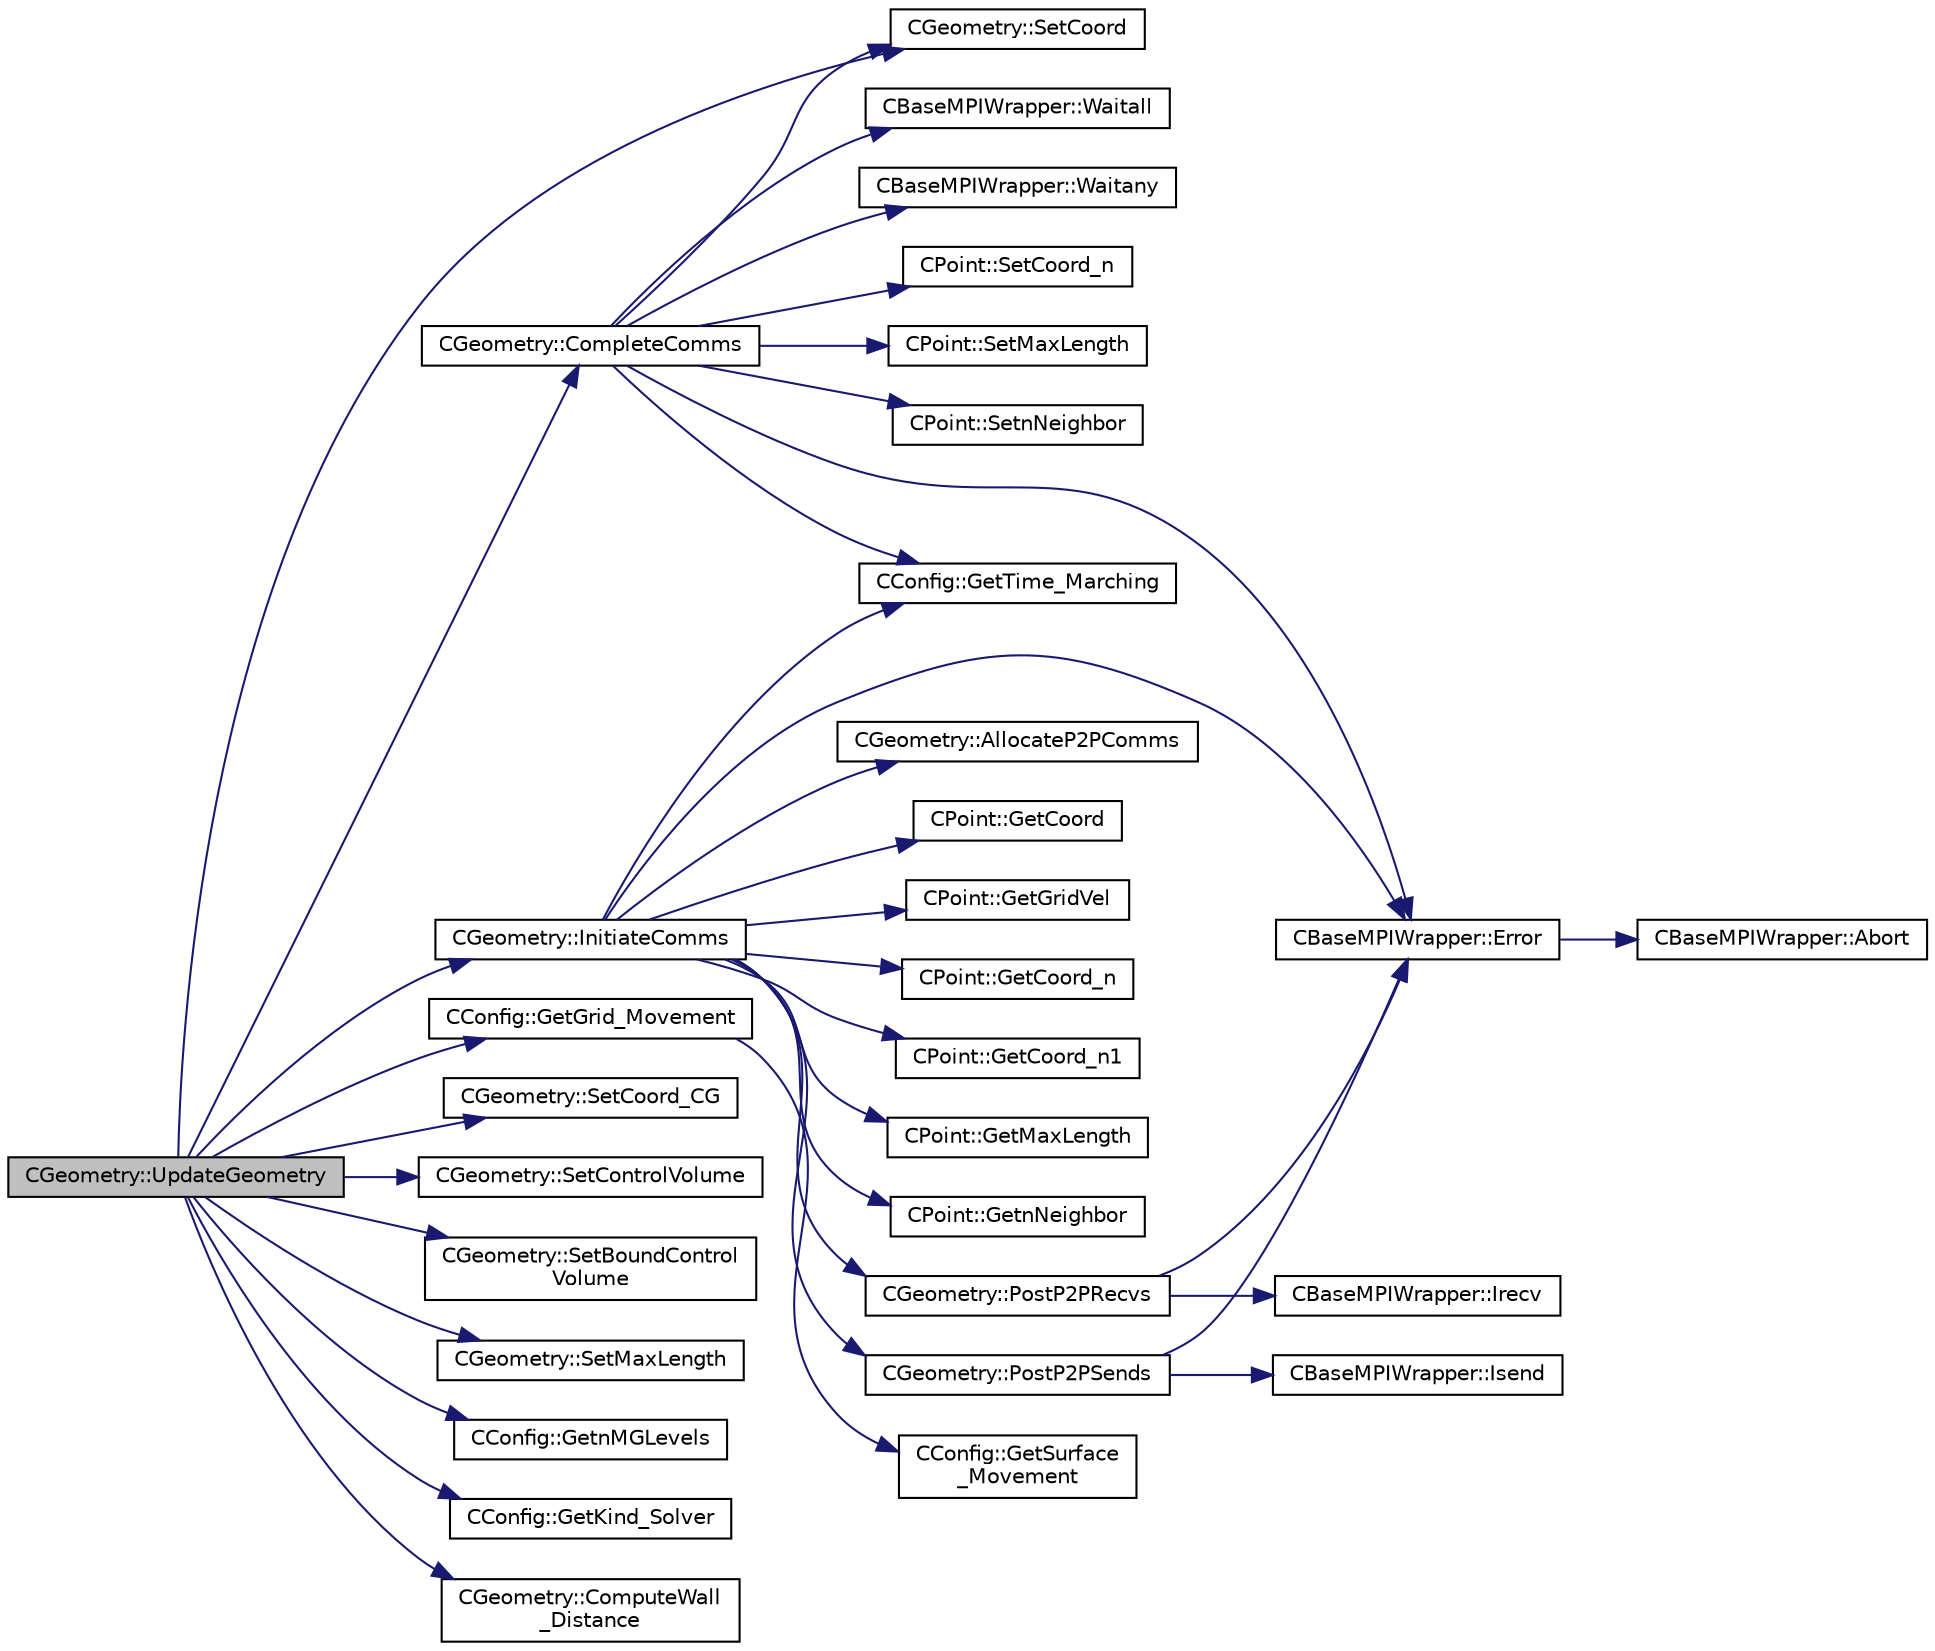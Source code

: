 digraph "CGeometry::UpdateGeometry"
{
  edge [fontname="Helvetica",fontsize="10",labelfontname="Helvetica",labelfontsize="10"];
  node [fontname="Helvetica",fontsize="10",shape=record];
  rankdir="LR";
  Node3012 [label="CGeometry::UpdateGeometry",height=0.2,width=0.4,color="black", fillcolor="grey75", style="filled", fontcolor="black"];
  Node3012 -> Node3013 [color="midnightblue",fontsize="10",style="solid",fontname="Helvetica"];
  Node3013 [label="CGeometry::InitiateComms",height=0.2,width=0.4,color="black", fillcolor="white", style="filled",URL="$class_c_geometry.html#aade184b0616ad6d83a721f1b17473df3",tooltip="Routine to load a geometric quantity into the data structures for MPI point-to-point communication an..."];
  Node3013 -> Node3014 [color="midnightblue",fontsize="10",style="solid",fontname="Helvetica"];
  Node3014 [label="CConfig::GetTime_Marching",height=0.2,width=0.4,color="black", fillcolor="white", style="filled",URL="$class_c_config.html#a864d499ce740184803607801c47abda7",tooltip="Provides information about the time integration, and change the write in the output files information..."];
  Node3013 -> Node3015 [color="midnightblue",fontsize="10",style="solid",fontname="Helvetica"];
  Node3015 [label="CBaseMPIWrapper::Error",height=0.2,width=0.4,color="black", fillcolor="white", style="filled",URL="$class_c_base_m_p_i_wrapper.html#a04457c47629bda56704e6a8804833eeb"];
  Node3015 -> Node3016 [color="midnightblue",fontsize="10",style="solid",fontname="Helvetica"];
  Node3016 [label="CBaseMPIWrapper::Abort",height=0.2,width=0.4,color="black", fillcolor="white", style="filled",URL="$class_c_base_m_p_i_wrapper.html#a21ef5681e2acb532d345e9bab173ef07"];
  Node3013 -> Node3017 [color="midnightblue",fontsize="10",style="solid",fontname="Helvetica"];
  Node3017 [label="CGeometry::AllocateP2PComms",height=0.2,width=0.4,color="black", fillcolor="white", style="filled",URL="$class_c_geometry.html#ab8d78a9f4017431b7542e154f58a7e63",tooltip="Routine to allocate buffers for point-to-point MPI communications. Also called to dynamically realloc..."];
  Node3013 -> Node3018 [color="midnightblue",fontsize="10",style="solid",fontname="Helvetica"];
  Node3018 [label="CGeometry::PostP2PRecvs",height=0.2,width=0.4,color="black", fillcolor="white", style="filled",URL="$class_c_geometry.html#a35dd847b43dad069e3d73e376a0f32fb",tooltip="Routine to launch non-blocking recvs only for all point-to-point communication with neighboring parti..."];
  Node3018 -> Node3019 [color="midnightblue",fontsize="10",style="solid",fontname="Helvetica"];
  Node3019 [label="CBaseMPIWrapper::Irecv",height=0.2,width=0.4,color="black", fillcolor="white", style="filled",URL="$class_c_base_m_p_i_wrapper.html#ae41565b441aee76e1b48eb03e5ac86dd"];
  Node3018 -> Node3015 [color="midnightblue",fontsize="10",style="solid",fontname="Helvetica"];
  Node3013 -> Node3020 [color="midnightblue",fontsize="10",style="solid",fontname="Helvetica"];
  Node3020 [label="CPoint::GetCoord",height=0.2,width=0.4,color="black", fillcolor="white", style="filled",URL="$class_c_point.html#a95fe081d22e96e190cb3edcbf0d6525f",tooltip="Get the coordinates dor the control volume. "];
  Node3013 -> Node3021 [color="midnightblue",fontsize="10",style="solid",fontname="Helvetica"];
  Node3021 [label="CPoint::GetGridVel",height=0.2,width=0.4,color="black", fillcolor="white", style="filled",URL="$class_c_point.html#a62ec636f4a05ac578b582a053e8553f9",tooltip="Get the value of the grid velocity at the point. "];
  Node3013 -> Node3022 [color="midnightblue",fontsize="10",style="solid",fontname="Helvetica"];
  Node3022 [label="CPoint::GetCoord_n",height=0.2,width=0.4,color="black", fillcolor="white", style="filled",URL="$class_c_point.html#a8600df239d54eee2deffc5db32cc09ee",tooltip="Get the coordinates of the control volume at time n. "];
  Node3013 -> Node3023 [color="midnightblue",fontsize="10",style="solid",fontname="Helvetica"];
  Node3023 [label="CPoint::GetCoord_n1",height=0.2,width=0.4,color="black", fillcolor="white", style="filled",URL="$class_c_point.html#ab7acdac5cdc7ad4b6520f193bb054088",tooltip="Get the coordinates of the control volume at time n-1. "];
  Node3013 -> Node3024 [color="midnightblue",fontsize="10",style="solid",fontname="Helvetica"];
  Node3024 [label="CPoint::GetMaxLength",height=0.2,width=0.4,color="black", fillcolor="white", style="filled",URL="$class_c_point.html#a786e7c18e968c5e833b41c60ed427a35",tooltip="Get the maximum cell-center to cell-center length. "];
  Node3013 -> Node3025 [color="midnightblue",fontsize="10",style="solid",fontname="Helvetica"];
  Node3025 [label="CPoint::GetnNeighbor",height=0.2,width=0.4,color="black", fillcolor="white", style="filled",URL="$class_c_point.html#a73ffb61e70753ea46e80edba22cf39a4",tooltip="Get the number of neighbor of a point. "];
  Node3013 -> Node3026 [color="midnightblue",fontsize="10",style="solid",fontname="Helvetica"];
  Node3026 [label="CGeometry::PostP2PSends",height=0.2,width=0.4,color="black", fillcolor="white", style="filled",URL="$class_c_geometry.html#a3db8e369fc532db7a85a27fbb01056fe",tooltip="Routine to launch a single non-blocking send once the buffer is loaded for a point-to-point commucati..."];
  Node3026 -> Node3027 [color="midnightblue",fontsize="10",style="solid",fontname="Helvetica"];
  Node3027 [label="CBaseMPIWrapper::Isend",height=0.2,width=0.4,color="black", fillcolor="white", style="filled",URL="$class_c_base_m_p_i_wrapper.html#a43a415ec11a029ade218eaf8c807a817"];
  Node3026 -> Node3015 [color="midnightblue",fontsize="10",style="solid",fontname="Helvetica"];
  Node3012 -> Node3028 [color="midnightblue",fontsize="10",style="solid",fontname="Helvetica"];
  Node3028 [label="CGeometry::CompleteComms",height=0.2,width=0.4,color="black", fillcolor="white", style="filled",URL="$class_c_geometry.html#a18d2f0e3a00218eef232cd75029bc53e",tooltip="Routine to complete the set of non-blocking communications launched by InitiateComms() and unpacking ..."];
  Node3028 -> Node3029 [color="midnightblue",fontsize="10",style="solid",fontname="Helvetica"];
  Node3029 [label="CBaseMPIWrapper::Waitany",height=0.2,width=0.4,color="black", fillcolor="white", style="filled",URL="$class_c_base_m_p_i_wrapper.html#ade364e6661c9eec2070a2448dbb5750b"];
  Node3028 -> Node3030 [color="midnightblue",fontsize="10",style="solid",fontname="Helvetica"];
  Node3030 [label="CGeometry::SetCoord",height=0.2,width=0.4,color="black", fillcolor="white", style="filled",URL="$class_c_geometry.html#a5956a22f6942c7cd1b2a53dcaa201972",tooltip="A virtual member. "];
  Node3028 -> Node3031 [color="midnightblue",fontsize="10",style="solid",fontname="Helvetica"];
  Node3031 [label="CPoint::SetCoord_n",height=0.2,width=0.4,color="black", fillcolor="white", style="filled",URL="$class_c_point.html#ac99bf9bb160e4f7bee37d7cc29d17b3c",tooltip="Set the coordinates of the control volume at time n to the ones in Coord. "];
  Node3028 -> Node3014 [color="midnightblue",fontsize="10",style="solid",fontname="Helvetica"];
  Node3028 -> Node3032 [color="midnightblue",fontsize="10",style="solid",fontname="Helvetica"];
  Node3032 [label="CPoint::SetMaxLength",height=0.2,width=0.4,color="black", fillcolor="white", style="filled",URL="$class_c_point.html#aa558a3991602edf85988ba6c21d167a1",tooltip="Set the max cell-center to cell-center length. "];
  Node3028 -> Node3033 [color="midnightblue",fontsize="10",style="solid",fontname="Helvetica"];
  Node3033 [label="CPoint::SetnNeighbor",height=0.2,width=0.4,color="black", fillcolor="white", style="filled",URL="$class_c_point.html#aaa49feadcdff72ba237896d3ba586a34",tooltip="Set the number of neighbor (artificial dissipation). "];
  Node3028 -> Node3015 [color="midnightblue",fontsize="10",style="solid",fontname="Helvetica"];
  Node3028 -> Node3034 [color="midnightblue",fontsize="10",style="solid",fontname="Helvetica"];
  Node3034 [label="CBaseMPIWrapper::Waitall",height=0.2,width=0.4,color="black", fillcolor="white", style="filled",URL="$class_c_base_m_p_i_wrapper.html#a7a83091a6fcdc392a11be74734362eaa"];
  Node3012 -> Node3035 [color="midnightblue",fontsize="10",style="solid",fontname="Helvetica"];
  Node3035 [label="CConfig::GetGrid_Movement",height=0.2,width=0.4,color="black", fillcolor="white", style="filled",URL="$class_c_config.html#a65f49bf3888539804cc0ceac28a32923",tooltip="Get information about the grid movement. "];
  Node3035 -> Node3036 [color="midnightblue",fontsize="10",style="solid",fontname="Helvetica"];
  Node3036 [label="CConfig::GetSurface\l_Movement",height=0.2,width=0.4,color="black", fillcolor="white", style="filled",URL="$class_c_config.html#a67dbc09d0ad95072023d7f356333d6c8",tooltip="Get information about deforming markers. "];
  Node3012 -> Node3037 [color="midnightblue",fontsize="10",style="solid",fontname="Helvetica"];
  Node3037 [label="CGeometry::SetCoord_CG",height=0.2,width=0.4,color="black", fillcolor="white", style="filled",URL="$class_c_geometry.html#a83962c234a9cafc63a3d4a8f2ac48875",tooltip="Sets CG coordinates. "];
  Node3012 -> Node3038 [color="midnightblue",fontsize="10",style="solid",fontname="Helvetica"];
  Node3038 [label="CGeometry::SetControlVolume",height=0.2,width=0.4,color="black", fillcolor="white", style="filled",URL="$class_c_geometry.html#a2801527cce396e9b4f8d91a57fe82712",tooltip="Sets control volume. "];
  Node3012 -> Node3039 [color="midnightblue",fontsize="10",style="solid",fontname="Helvetica"];
  Node3039 [label="CGeometry::SetBoundControl\lVolume",height=0.2,width=0.4,color="black", fillcolor="white", style="filled",URL="$class_c_geometry.html#adf22bc637db1c4d9dd150c6185ab1566",tooltip="A virtual member. "];
  Node3012 -> Node3040 [color="midnightblue",fontsize="10",style="solid",fontname="Helvetica"];
  Node3040 [label="CGeometry::SetMaxLength",height=0.2,width=0.4,color="black", fillcolor="white", style="filled",URL="$class_c_geometry.html#a6eee72ed5a355f210937e6ea2b10b961",tooltip="Set max length. "];
  Node3012 -> Node3041 [color="midnightblue",fontsize="10",style="solid",fontname="Helvetica"];
  Node3041 [label="CConfig::GetnMGLevels",height=0.2,width=0.4,color="black", fillcolor="white", style="filled",URL="$class_c_config.html#aea7f78497a5cd863bd065391232329fd",tooltip="Get the number of multigrid levels. "];
  Node3012 -> Node3030 [color="midnightblue",fontsize="10",style="solid",fontname="Helvetica"];
  Node3012 -> Node3042 [color="midnightblue",fontsize="10",style="solid",fontname="Helvetica"];
  Node3042 [label="CConfig::GetKind_Solver",height=0.2,width=0.4,color="black", fillcolor="white", style="filled",URL="$class_c_config.html#a0e2628fc803f14ec6179427ee02e8655",tooltip="Governing equations of the flow (it can be different from the run time equation). ..."];
  Node3012 -> Node3043 [color="midnightblue",fontsize="10",style="solid",fontname="Helvetica"];
  Node3043 [label="CGeometry::ComputeWall\l_Distance",height=0.2,width=0.4,color="black", fillcolor="white", style="filled",URL="$class_c_geometry.html#a93454bd7724a75f30983a505f97dd8be",tooltip="Computes the wall distance. "];
}
